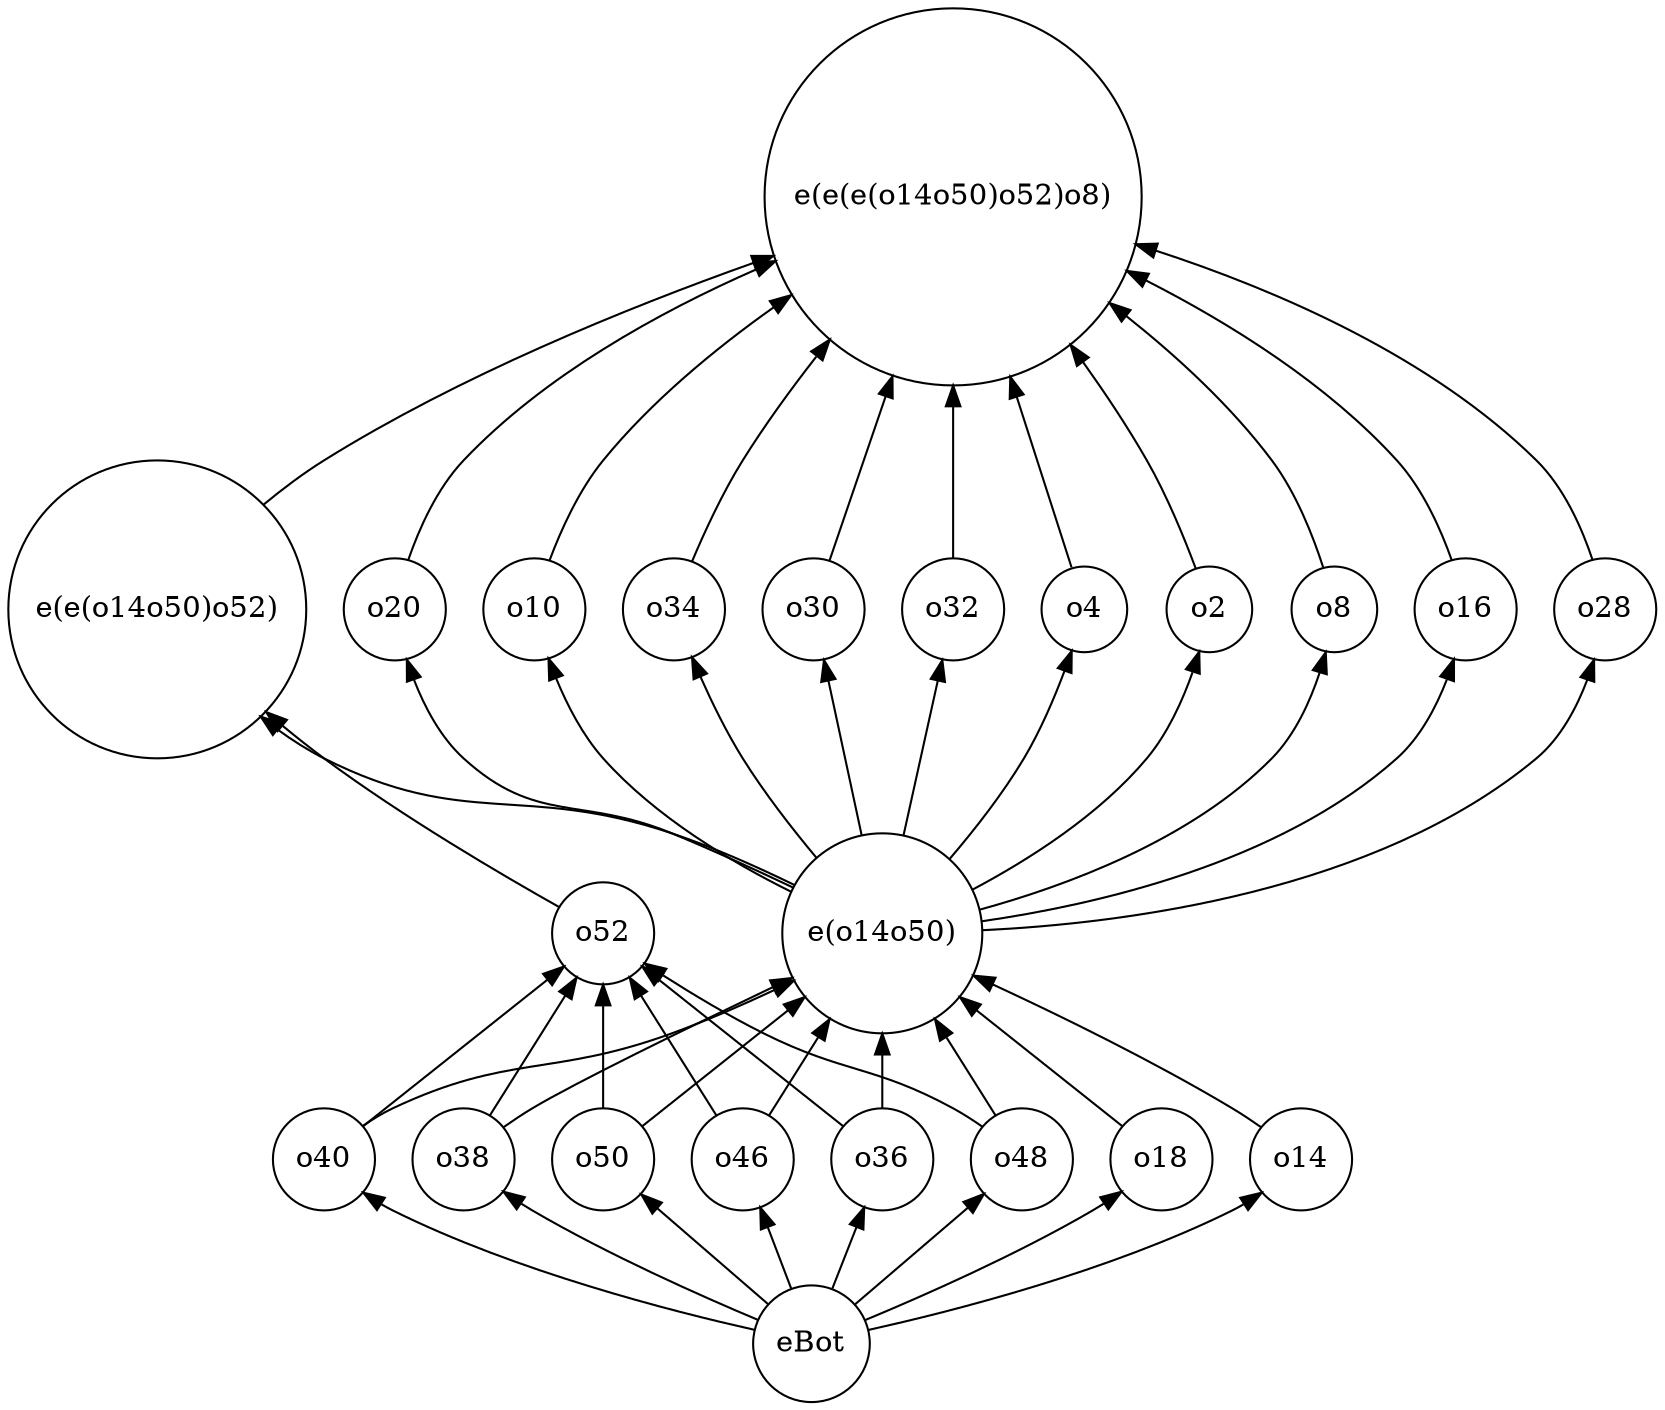 strict digraph "priss2013-table01_o44_d" {
	graph [bb="0,0,787.19,669.15",
		rankdir=BT
	];
	node [label="\N"];
	eBot	 [height=0.77632,
		pos="385.49,27.948",
		shape=circle,
		width=0.77632];
	o40	 [height=0.68605,
		pos="151.49,116.59",
		shape=circle,
		width=0.68605];
	eBot -> o40	 [pos="e,170.38,100.47 358.11,34.596 318.41,43.422 243.22,62.571 184.49,91.895 182.7,92.793 180.89,93.785 179.1,94.839"];
	o38	 [height=0.68605,
		pos="218.49,116.59",
		shape=circle,
		width=0.68605];
	eBot -> o38	 [pos="e,237.64,100.95 359.85,39.329 332.34,50.841 287.73,70.615 251.49,91.895 249.76,92.913 248,93.998 246.25,95.122"];
	o50	 [height=0.68605,
		pos="285.49,116.59",
		shape=circle,
		width=0.68605];
	eBot -> o50	 [pos="e,303.83,99.702 364.77,46.9 349.34,60.276 328.15,78.634 311.56,93.006"];
	o46	 [height=0.68605,
		pos="352.49,116.59",
		shape=circle,
		width=0.68605];
	eBot -> o46	 [pos="e,361.03,93.188 375.77,54.475 372.3,63.589 368.34,73.975 364.69,83.567"];
	o36	 [height=0.68605,
		pos="419.49,116.59",
		shape=circle,
		width=0.68605];
	eBot -> o36	 [pos="e,410.7,93.188 395.51,54.475 399.12,63.685 403.25,74.194 407.05,83.869"];
	o48	 [height=0.68605,
		pos="486.49,116.59",
		shape=circle,
		width=0.68605];
	eBot -> o48	 [pos="e,467.97,99.702 406.42,46.9 422.01,60.276 443.41,78.634 460.16,93.006"];
	o18	 [height=0.68605,
		pos="553.49,116.59",
		shape=circle,
		width=0.68605];
	eBot -> o18	 [pos="e,534.35,100.94 411.09,39.193 438.78,50.663 483.89,70.472 520.49,91.895 522.23,92.91 523.99,93.994 525.74,95.117"];
	o14	 [height=0.68605,
		pos="620.49,116.59",
		shape=circle,
		width=0.68605];
	eBot -> o14	 [pos="e,601.61,100.47 412.69,34.498 452.49,43.261 528.32,62.398 587.49,91.895 589.29,92.792 591.1,93.783 592.89,94.836"];
	o8	 [height=0.55967,
		pos="632.49,380.98",
		shape=circle,
		width=0.55967];
	"e(e(e(o14o50)o52)o8)"	 [height=2.5095,
		pos="453.49,578.81",
		shape=circle,
		width=2.5095];
	o8 -> "e(e(e(o14o50)o52)o8)"	 [pos="e,528.04,527.22 627.55,400.59 622.96,415.58 615.07,436.67 603.49,452.47 584.93,477.8 560.18,501.19 536.16,520.74"];
	o52	 [height=0.68605,
		pos="285.49,225.39",
		shape=circle,
		width=0.68605];
	o40 -> o52	 [pos="e,266.68,209.39 170.41,132.67 193.45,151.03 232.54,182.18 258.68,203.02"];
	"e(o14o50)"	 [height=1.336,
		pos="419.49,225.39",
		shape=circle,
		width=1.336];
	o40 -> "e(o14o50)"	 [pos="e,376.9,202.26 170.31,132.87 174.77,135.98 179.65,139 184.49,141.29 240.63,167.84 261.17,155.98 319.49,177.29 335.46,183.13 352.36,\
190.57 367.63,197.8"];
	o38 -> o52	 [pos="e,272.62,203.86 231.41,138.18 241.52,154.29 255.7,176.89 267,194.91"];
	o38 -> "e(o14o50)"	 [pos="e,376.14,203.94 237.68,132.17 242.12,135.32 246.9,138.53 251.49,141.29 272.3,153.79 325.93,179.95 367.05,199.6"];
	"e(e(o14o50)o52)"	 [height=1.9859,
		pos="71.494,380.98",
		shape=circle,
		width=1.9859];
	o52 -> "e(e(o14o50)o52)"	 [pos="e,123.81,331.67 263.89,238.29 236.79,253.55 189.3,281.41 151.49,309.48 144.87,314.4 138.13,319.74 131.51,325.21"];
	o16	 [height=0.68605,
		pos="695.49,380.98",
		shape=circle,
		width=0.68605];
	o16 -> "e(e(e(o14o50)o52)o8)"	 [pos="e,536.07,542.12 688.29,404.92 682.76,419.77 673.94,438.81 661.49,452.47 629.22,487.89 584.61,516.56 544.97,537.5"];
	o50 -> o52	 [pos="e,285.49,200.38 285.49,141.29 285.49,155.71 285.49,174.36 285.49,190.34"];
	o50 -> "e(o14o50)"	 [pos="e,382.19,194.66 304.41,132.67 322.49,147.08 350.45,169.36 374.29,188.36"];
	"e(o14o50)" -> o8	 [pos="e,628.79,361.07 466.38,237.08 507.4,248.63 566.1,270.8 603.49,309.48 614.6,320.97 621.68,337.29 626.06,351.34"];
	"e(o14o50)" -> o16	 [pos="e,689.42,356.79 467.27,231.75 520.45,240 606.19,260.38 661.49,309.48 672.67,319.4 680.52,333.81 685.83,347.01"];
	o28	 [height=0.68605,
		pos="762.49,380.98",
		shape=circle,
		width=0.68605];
	"e(o14o50)" -> o28	 [pos="e,757.14,356.82 467.68,227.12 533.97,230.58 653.69,245.96 729.49,309.48 741.08,319.19 748.84,333.87 753.91,347.33"];
	o20	 [height=0.68605,
		pos="185.49,380.98",
		shape=circle,
		width=0.68605];
	"e(o14o50)" -> o20	 [pos="e,191.27,356.85 376.59,247.72 359.06,256.14 338.48,265.65 319.49,273.48 275.44,291.66 253.76,277.43 218.49,309.48 207.5,319.48 199.86,\
333.89 194.72,347.09"];
	o10	 [height=0.68605,
		pos="252.49,380.98",
		shape=circle,
		width=0.68605];
	"e(o14o50)" -> o10	 [pos="e,259.4,357.08 375.7,245.39 347.04,259.63 310.41,281.46 285.49,309.48 275.76,320.43 268.36,334.74 263.05,347.6"];
	o34	 [height=0.68605,
		pos="319.49,380.98",
		shape=circle,
		width=0.68605];
	"e(o14o50)" -> o34	 [pos="e,328.3,357.67 387.82,261.79 375.92,276.03 362.8,292.98 352.49,309.48 344.93,321.6 337.98,335.73 332.43,348.15"];
	"e(o14o50)" -> "e(e(o14o50)o52)"	 [pos="e,121.14,329.49 377.07,249 359.61,257.61 338.95,266.91 319.49,273.48 247.14,297.91 219.69,275.12 151.49,309.48 143.89,313.31 136.43,\
318.04 129.32,323.23"];
	o30	 [height=0.68605,
		pos="386.49,380.98",
		shape=circle,
		width=0.68605];
	"e(o14o50)" -> o30	 [pos="e,391.51,356.63 409.59,272.47 404.47,296.31 398.33,324.88 393.67,346.58"];
	o32	 [height=0.68605,
		pos="453.49,380.98",
		shape=circle,
		width=0.68605];
	"e(o14o50)" -> o32	 [pos="e,448.32,356.63 429.69,272.47 434.97,296.31 441.3,324.88 446.1,346.58"];
	o4	 [height=0.55967,
		pos="516.49,380.98",
		shape=circle,
		width=0.55967];
	"e(o14o50)" -> o4	 [pos="e,510.62,361.6 452.09,261.47 464.22,275.68 477.46,292.67 487.49,309.48 495.44,322.79 502.18,338.68 507.16,352"];
	o2	 [height=0.55967,
		pos="574.49,380.98",
		shape=circle,
		width=0.55967];
	"e(o14o50)" -> o2	 [pos="e,570.1,361.3 462.86,246.55 489.69,260.88 523.17,282.38 545.49,309.48 555.48,321.61 562.45,337.65 567.04,351.37"];
	o28 -> "e(e(e(o14o50)o52)o8)"	 [pos="e,540.83,555.53 756.27,405.07 751.18,420.18 742.66,439.45 729.49,452.47 680.13,501.27 608.36,533.06 550.38,552.41"];
	o46 -> o52	 [pos="e,298.37,203.86 339.58,138.18 329.47,154.29 315.29,176.89 303.99,194.91"];
	o46 -> "e(o14o50)"	 [pos="e,394.13,183.96 365.41,138.18 372.09,148.82 380.54,162.3 388.77,175.42"];
	o36 -> o52	 [pos="e,304.31,209.39 400.58,132.67 377.53,151.03 338.45,182.18 312.31,203.02"];
	o36 -> "e(o14o50)"	 [pos="e,419.49,177.11 419.49,141.29 419.49,148.97 419.49,157.85 419.49,166.89"];
	o20 -> "e(e(e(o14o50)o52)o8)"	 [pos="e,368.26,548.06 191.99,404.81 197.19,419.8 205.75,439.04 218.49,452.47 257.14,493.19 311.98,523.47 358.97,544.07"];
	o48 -> o52	 [pos="e,305.54,210.81 467.47,132.46 463.02,135.59 458.2,138.72 453.49,141.29 415.32,162.13 401.41,157.87 362.49,177.29 346.05,185.5 328.5,\
196.07 314.32,205.12"];
	o48 -> "e(o14o50)"	 [pos="e,444.86,183.96 473.58,138.18 466.9,148.82 458.44,162.3 450.21,175.42"];
	o10 -> "e(e(e(o14o50)o52)o8)"	 [pos="e,376.14,531.99 259.92,404.86 265.42,419.5 273.97,438.33 285.49,452.47 308.41,480.58 338.94,505.8 367.69,526.12"];
	o34 -> "e(e(e(o14o50)o52)o8)"	 [pos="e,394.29,510.41 328.3,404.28 334.31,418.51 342.91,437.11 352.49,452.47 362.95,469.23 375.34,486.28 387.78,502.2"];
	o18 -> "e(o14o50)"	 [pos="e,456.8,194.66 534.58,132.67 516.5,147.08 488.53,169.36 464.7,188.36"];
	"e(e(o14o50)o52)" -> "e(e(e(o14o50)o52)o8)"	 [pos="e,367.52,550.65 122.47,431.24 131.73,438.89 141.6,446.3 151.49,452.47 216.29,492.9 296.4,525.46 357.83,547.25"];
	o30 -> "e(e(e(o14o50)o52)o8)"	 [pos="e,424.5,493.06 394.31,404.82 401.04,424.49 411.22,454.25 421.25,483.57"];
	o32 -> "e(e(e(o14o50)o52)o8)"	 [pos="e,453.49,488.26 453.49,405.99 453.49,424.37 453.49,451.07 453.49,477.96"];
	o14 -> "e(o14o50)"	 [pos="e,463.34,205.1 601.31,132.17 596.86,135.32 592.09,138.53 587.49,141.29 550.27,163.66 506.2,185.29 472.54,200.87"];
	o4 -> "e(e(e(o14o50)o52)o8)"	 [pos="e,480.99,492.34 510.57,400.4 504.38,419.64 494.18,451.33 484.11,482.65"];
	o2 -> "e(e(e(o14o50)o52)o8)"	 [pos="e,509.64,507.58 568.38,400.21 563.17,414.78 555.02,435.51 545.49,452.47 536.68,468.16 526.22,484.17 515.57,499.28"];
}
